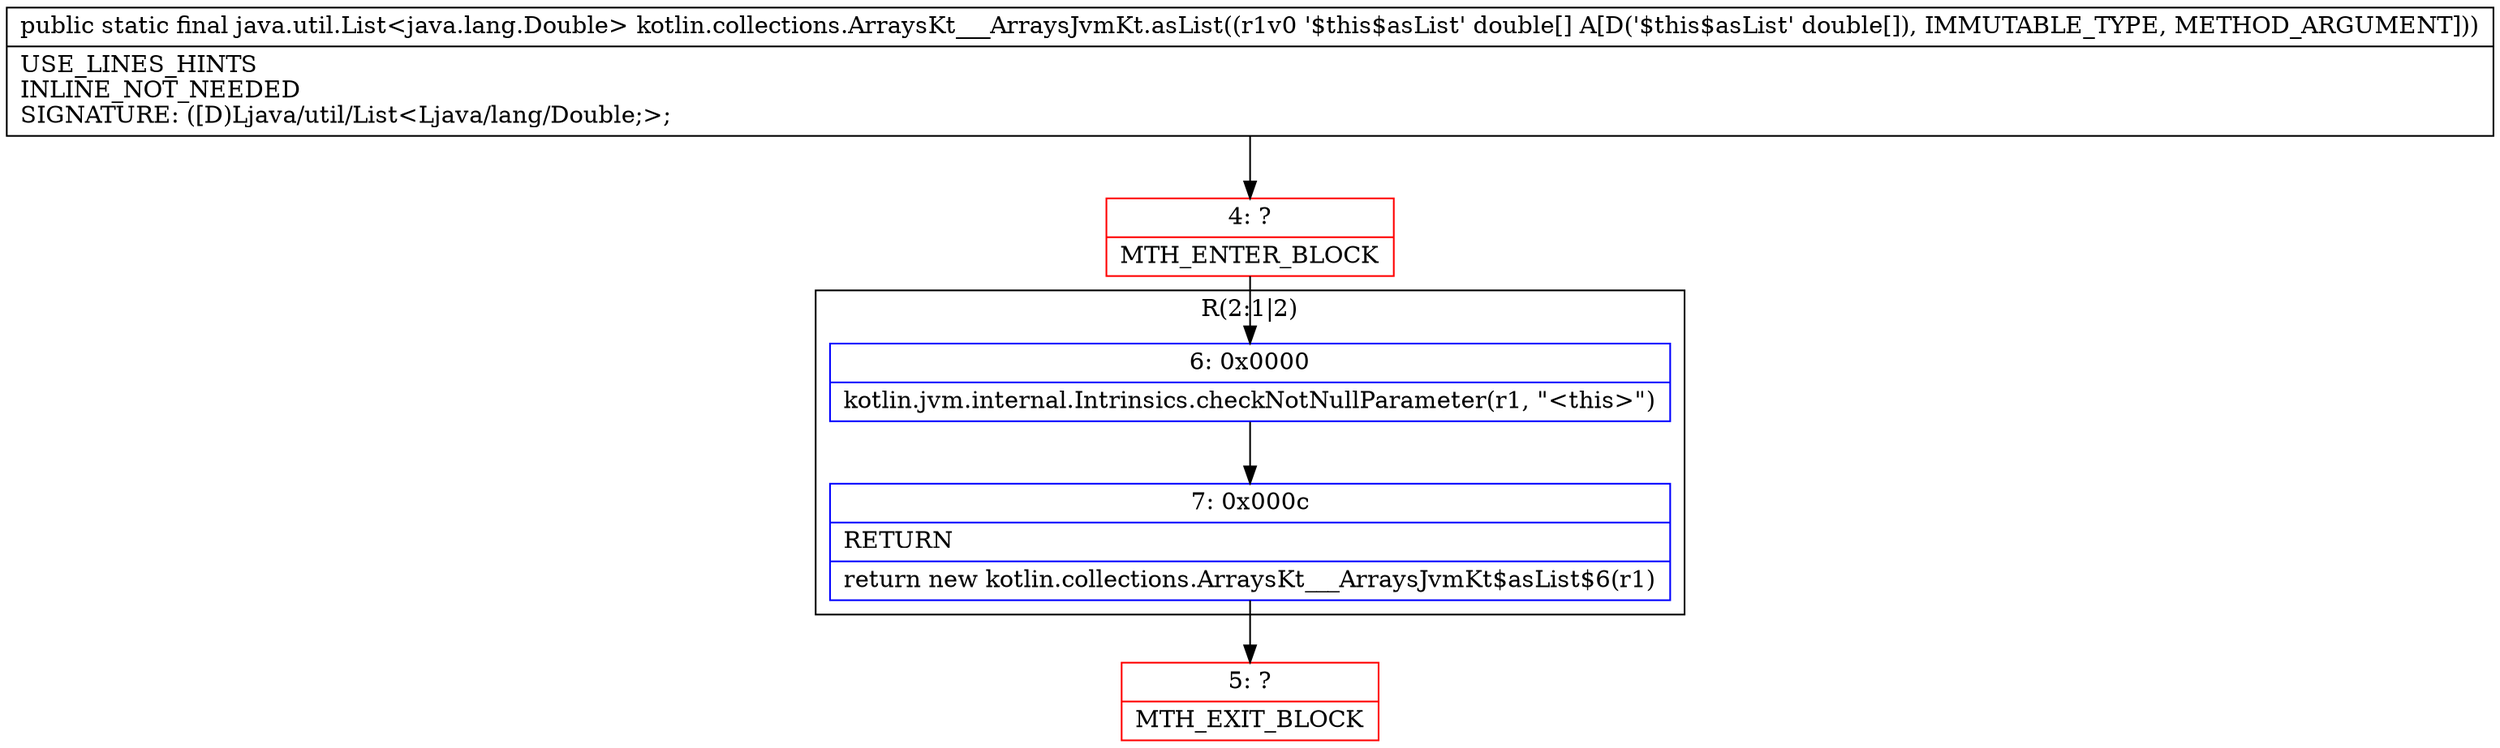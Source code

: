 digraph "CFG forkotlin.collections.ArraysKt___ArraysJvmKt.asList([D)Ljava\/util\/List;" {
subgraph cluster_Region_1735294784 {
label = "R(2:1|2)";
node [shape=record,color=blue];
Node_6 [shape=record,label="{6\:\ 0x0000|kotlin.jvm.internal.Intrinsics.checkNotNullParameter(r1, \"\<this\>\")\l}"];
Node_7 [shape=record,label="{7\:\ 0x000c|RETURN\l|return new kotlin.collections.ArraysKt___ArraysJvmKt$asList$6(r1)\l}"];
}
Node_4 [shape=record,color=red,label="{4\:\ ?|MTH_ENTER_BLOCK\l}"];
Node_5 [shape=record,color=red,label="{5\:\ ?|MTH_EXIT_BLOCK\l}"];
MethodNode[shape=record,label="{public static final java.util.List\<java.lang.Double\> kotlin.collections.ArraysKt___ArraysJvmKt.asList((r1v0 '$this$asList' double[] A[D('$this$asList' double[]), IMMUTABLE_TYPE, METHOD_ARGUMENT]))  | USE_LINES_HINTS\lINLINE_NOT_NEEDED\lSIGNATURE: ([D)Ljava\/util\/List\<Ljava\/lang\/Double;\>;\l}"];
MethodNode -> Node_4;Node_6 -> Node_7;
Node_7 -> Node_5;
Node_4 -> Node_6;
}

